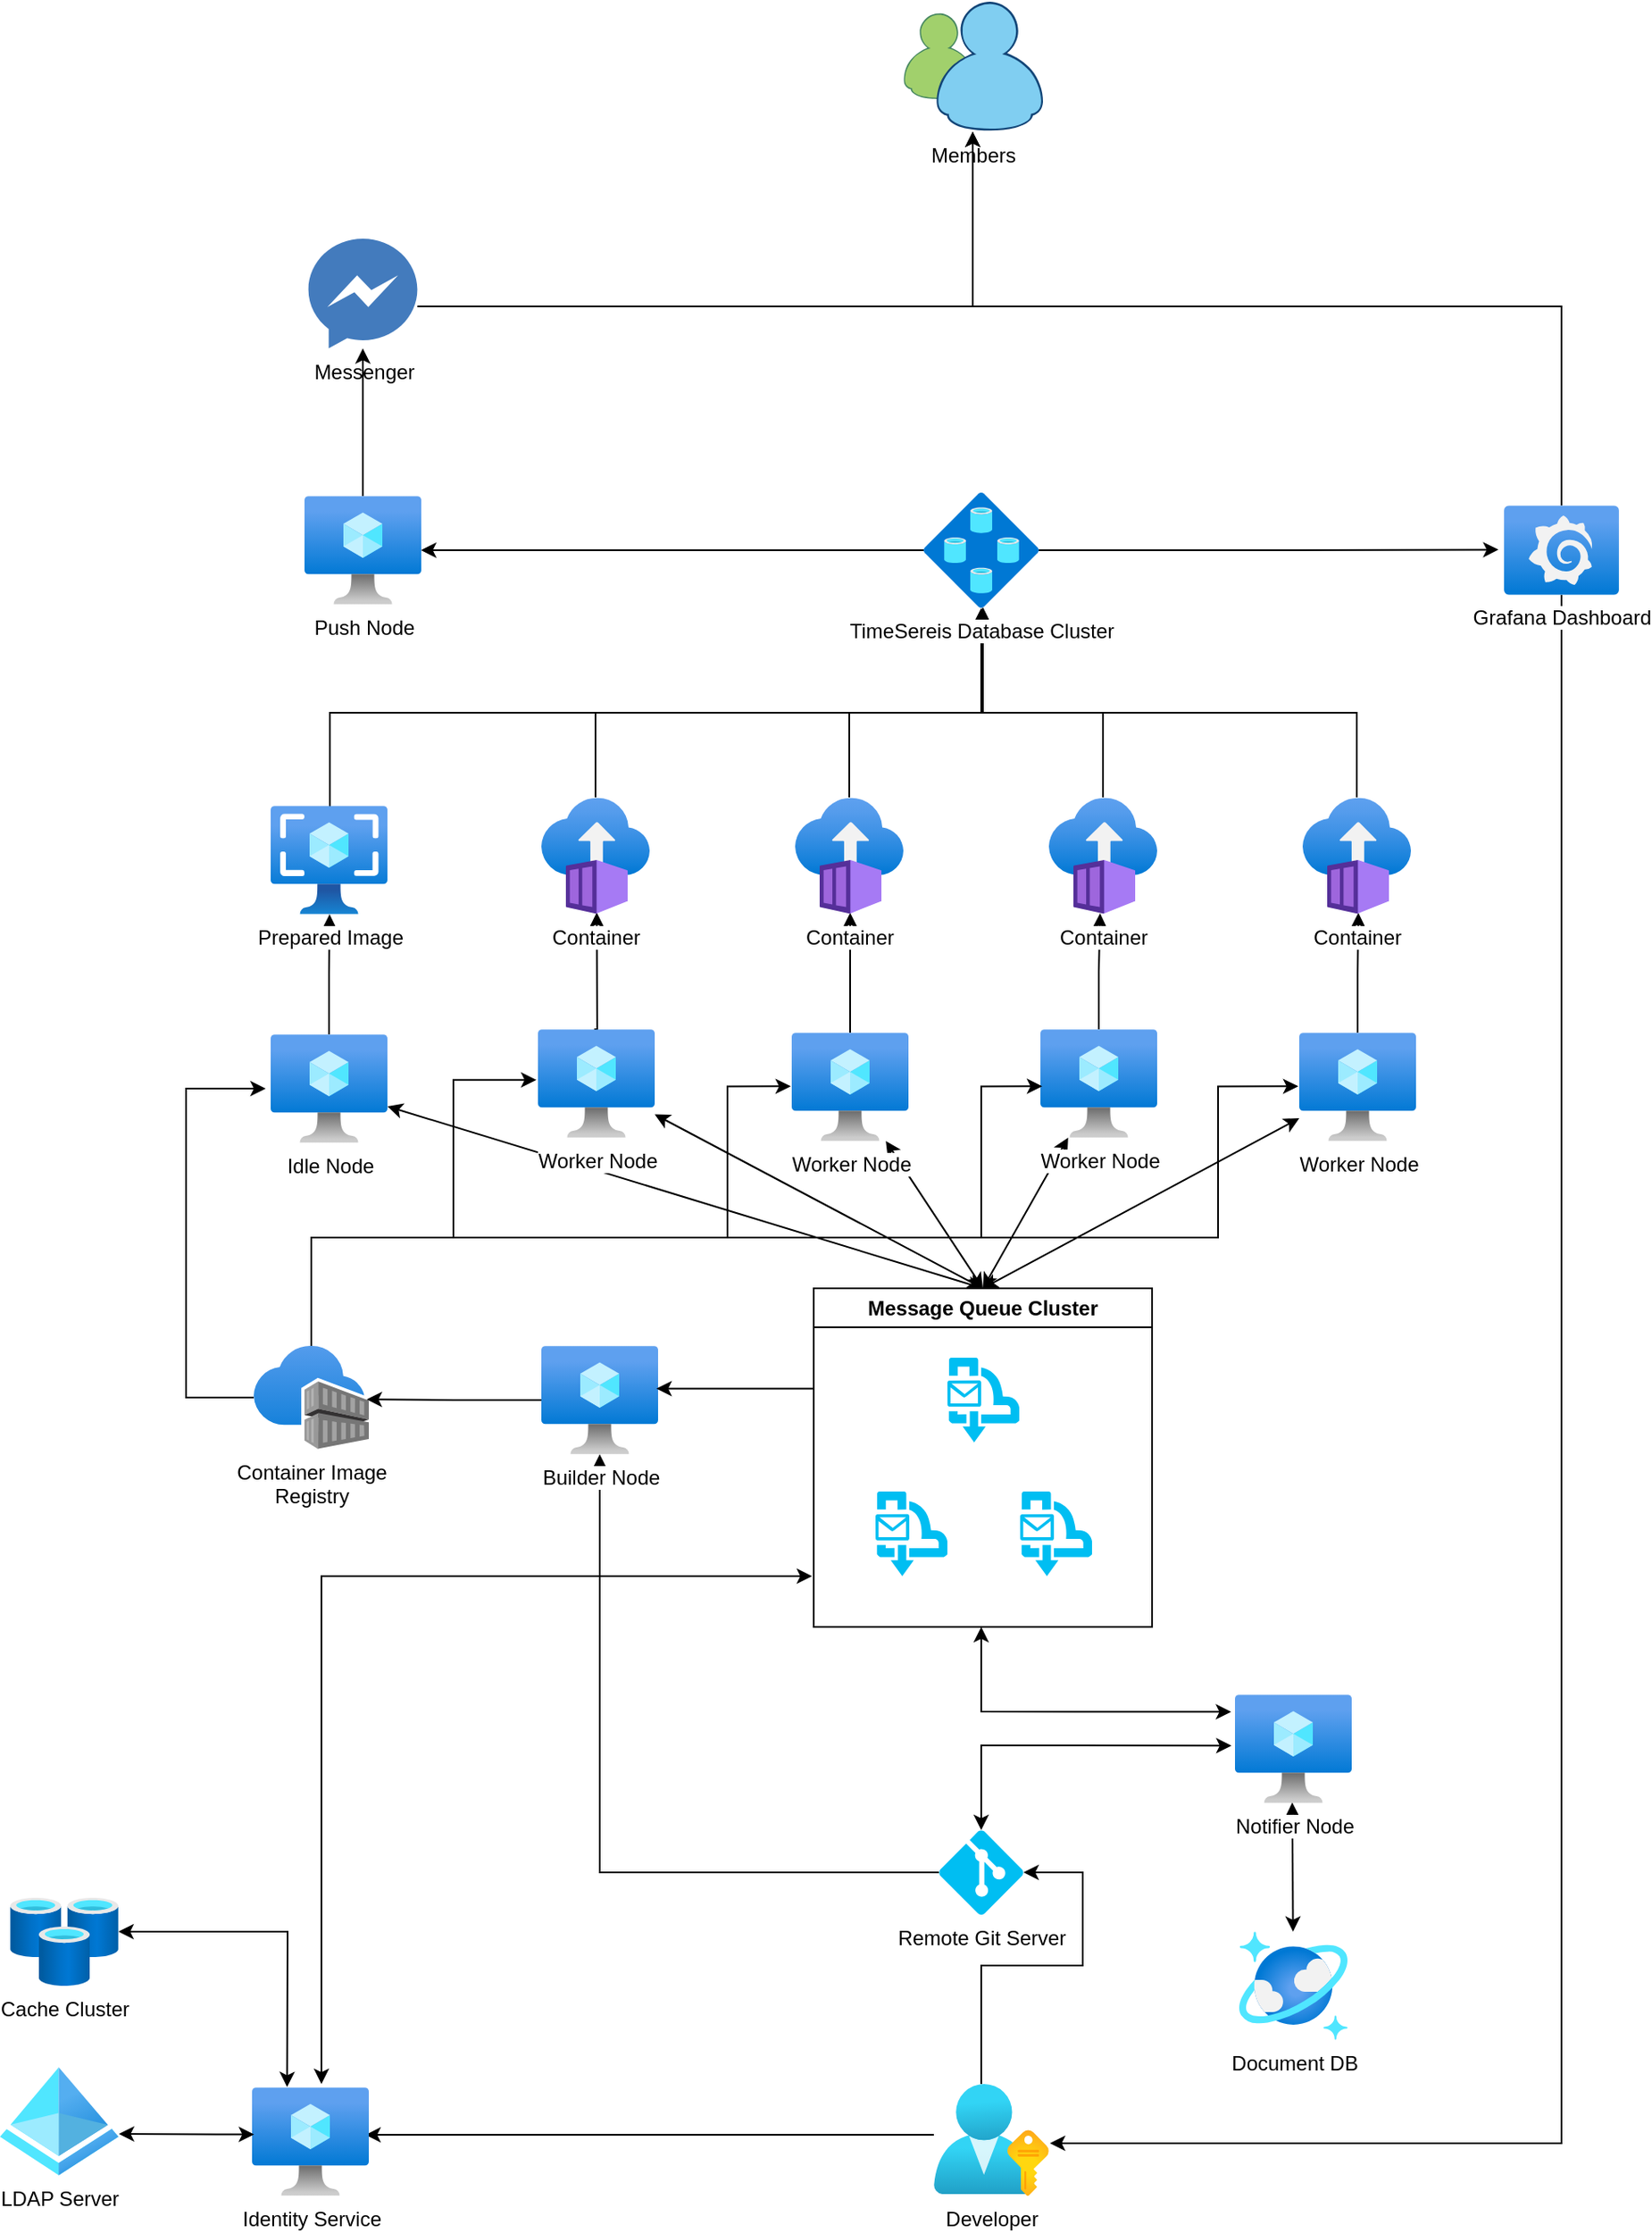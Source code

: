 <mxfile version="24.2.5" type="device">
  <diagram name="페이지-1" id="B5-qI4YDsCoRqFEUdCwZ">
    <mxGraphModel dx="1553" dy="2267" grid="1" gridSize="10" guides="1" tooltips="1" connect="1" arrows="1" fold="1" page="1" pageScale="1" pageWidth="827" pageHeight="1169" math="0" shadow="0">
      <root>
        <mxCell id="0" />
        <mxCell id="1" parent="0" />
        <mxCell id="a-zm8EkVUqHYpX8J8bkr-106" value="Push Node" style="image;aspect=fixed;html=1;points=[];align=center;fontSize=12;image=img/lib/azure2/compute/Virtual_Machine.svg;" vertex="1" parent="1">
          <mxGeometry x="270" y="112.0" width="69" height="64" as="geometry" />
        </mxCell>
        <mxCell id="a-zm8EkVUqHYpX8J8bkr-110" style="edgeStyle=orthogonalEdgeStyle;rounded=0;orthogonalLoop=1;jettySize=auto;html=1;" edge="1" parent="1" source="a-zm8EkVUqHYpX8J8bkr-106" target="a-zm8EkVUqHYpX8J8bkr-109">
          <mxGeometry relative="1" as="geometry">
            <mxPoint x="300" y="20" as="targetPoint" />
          </mxGeometry>
        </mxCell>
        <mxCell id="a-zm8EkVUqHYpX8J8bkr-112" style="edgeStyle=orthogonalEdgeStyle;rounded=0;orthogonalLoop=1;jettySize=auto;html=1;" edge="1" parent="1" source="a-zm8EkVUqHYpX8J8bkr-109" target="a-zm8EkVUqHYpX8J8bkr-111">
          <mxGeometry relative="1" as="geometry">
            <Array as="points">
              <mxPoint x="665" />
            </Array>
          </mxGeometry>
        </mxCell>
        <mxCell id="a-zm8EkVUqHYpX8J8bkr-103" value="" style="endArrow=classic;startArrow=classic;html=1;rounded=0;entryX=0.491;entryY=0.995;entryDx=0;entryDy=0;entryPerimeter=0;" edge="1" parent="1" source="a-zm8EkVUqHYpX8J8bkr-28" target="a-zm8EkVUqHYpX8J8bkr-100">
          <mxGeometry width="50" height="50" relative="1" as="geometry">
            <mxPoint x="892" y="754" as="sourcePoint" />
            <mxPoint x="892" y="774.711" as="targetPoint" />
          </mxGeometry>
        </mxCell>
        <mxCell id="a-zm8EkVUqHYpX8J8bkr-99" style="edgeStyle=orthogonalEdgeStyle;rounded=0;orthogonalLoop=1;jettySize=auto;html=1;" edge="1" parent="1" source="a-zm8EkVUqHYpX8J8bkr-30" target="a-zm8EkVUqHYpX8J8bkr-26">
          <mxGeometry relative="1" as="geometry" />
        </mxCell>
        <mxCell id="a-zm8EkVUqHYpX8J8bkr-98" style="edgeStyle=orthogonalEdgeStyle;rounded=0;orthogonalLoop=1;jettySize=auto;html=1;entryX=1.009;entryY=0.53;entryDx=0;entryDy=0;entryPerimeter=0;" edge="1" parent="1" source="a-zm8EkVUqHYpX8J8bkr-47" target="a-zm8EkVUqHYpX8J8bkr-68">
          <mxGeometry relative="1" as="geometry">
            <Array as="points">
              <mxPoint x="1013" y="1085" />
            </Array>
          </mxGeometry>
        </mxCell>
        <mxCell id="a-zm8EkVUqHYpX8J8bkr-97" style="edgeStyle=orthogonalEdgeStyle;rounded=0;orthogonalLoop=1;jettySize=auto;html=1;entryX=0.971;entryY=0.438;entryDx=0;entryDy=0;entryPerimeter=0;" edge="1" parent="1" source="a-zm8EkVUqHYpX8J8bkr-68" target="a-zm8EkVUqHYpX8J8bkr-60">
          <mxGeometry relative="1" as="geometry">
            <Array as="points">
              <mxPoint x="560" y="1080" />
              <mxPoint x="560" y="1080" />
            </Array>
          </mxGeometry>
        </mxCell>
        <mxCell id="a-zm8EkVUqHYpX8J8bkr-81" style="edgeStyle=orthogonalEdgeStyle;rounded=0;orthogonalLoop=1;jettySize=auto;html=1;entryX=0.5;entryY=1.001;entryDx=0;entryDy=0;entryPerimeter=0;" edge="1" parent="1" target="a-zm8EkVUqHYpX8J8bkr-42">
          <mxGeometry relative="1" as="geometry">
            <mxPoint x="284" y="310" as="sourcePoint" />
            <Array as="points">
              <mxPoint x="285" y="240" />
              <mxPoint x="670" y="240" />
            </Array>
          </mxGeometry>
        </mxCell>
        <mxCell id="a-zm8EkVUqHYpX8J8bkr-79" style="edgeStyle=orthogonalEdgeStyle;rounded=0;orthogonalLoop=1;jettySize=auto;html=1;entryX=0.505;entryY=1.001;entryDx=0;entryDy=0;entryPerimeter=0;" edge="1" parent="1" source="a-zm8EkVUqHYpX8J8bkr-74" target="a-zm8EkVUqHYpX8J8bkr-78">
          <mxGeometry relative="1" as="geometry" />
        </mxCell>
        <mxCell id="a-zm8EkVUqHYpX8J8bkr-77" value="" style="endArrow=classic;startArrow=classic;html=1;rounded=0;entryX=0.5;entryY=0;entryDx=0;entryDy=0;" edge="1" parent="1" source="a-zm8EkVUqHYpX8J8bkr-74" target="a-zm8EkVUqHYpX8J8bkr-22">
          <mxGeometry width="50" height="50" relative="1" as="geometry">
            <mxPoint x="284.5" y="544" as="sourcePoint" />
            <mxPoint x="284.5" y="564.711" as="targetPoint" />
          </mxGeometry>
        </mxCell>
        <mxCell id="a-zm8EkVUqHYpX8J8bkr-14" style="edgeStyle=orthogonalEdgeStyle;rounded=0;orthogonalLoop=1;jettySize=auto;html=1;entryX=0.531;entryY=0.986;entryDx=0;entryDy=0;entryPerimeter=0;" edge="1" parent="1">
          <mxGeometry relative="1" as="geometry">
            <mxPoint x="441.25" y="427" as="sourcePoint" />
            <mxPoint x="442.734" y="358.034" as="targetPoint" />
            <Array as="points">
              <mxPoint x="443" y="428" />
              <mxPoint x="443" y="393" />
            </Array>
          </mxGeometry>
        </mxCell>
        <mxCell id="a-zm8EkVUqHYpX8J8bkr-15" style="edgeStyle=orthogonalEdgeStyle;rounded=0;orthogonalLoop=1;jettySize=auto;html=1;entryX=0.509;entryY=0.988;entryDx=0;entryDy=0;entryPerimeter=0;" edge="1" parent="1" source="a-zm8EkVUqHYpX8J8bkr-11" target="a-zm8EkVUqHYpX8J8bkr-3">
          <mxGeometry relative="1" as="geometry" />
        </mxCell>
        <mxCell id="a-zm8EkVUqHYpX8J8bkr-16" style="edgeStyle=orthogonalEdgeStyle;rounded=0;orthogonalLoop=1;jettySize=auto;html=1;entryX=0.473;entryY=0.993;entryDx=0;entryDy=0;entryPerimeter=0;" edge="1" parent="1" source="a-zm8EkVUqHYpX8J8bkr-12" target="a-zm8EkVUqHYpX8J8bkr-4">
          <mxGeometry relative="1" as="geometry" />
        </mxCell>
        <mxCell id="a-zm8EkVUqHYpX8J8bkr-17" style="edgeStyle=orthogonalEdgeStyle;rounded=0;orthogonalLoop=1;jettySize=auto;html=1;entryX=0.515;entryY=0.988;entryDx=0;entryDy=0;entryPerimeter=0;" edge="1" parent="1" source="a-zm8EkVUqHYpX8J8bkr-13" target="a-zm8EkVUqHYpX8J8bkr-5">
          <mxGeometry relative="1" as="geometry" />
        </mxCell>
        <mxCell id="a-zm8EkVUqHYpX8J8bkr-59" value="" style="endArrow=classic;startArrow=classic;html=1;rounded=0;entryX=0.3;entryY=-0.003;entryDx=0;entryDy=0;entryPerimeter=0;" edge="1" parent="1" target="a-zm8EkVUqHYpX8J8bkr-60">
          <mxGeometry width="50" height="50" relative="1" as="geometry">
            <mxPoint x="160" y="960" as="sourcePoint" />
            <mxPoint x="105" y="903" as="targetPoint" />
            <Array as="points">
              <mxPoint x="260" y="960" />
            </Array>
          </mxGeometry>
        </mxCell>
        <mxCell id="a-zm8EkVUqHYpX8J8bkr-38" value="" style="endArrow=classic;startArrow=classic;html=1;rounded=0;entryX=0.5;entryY=0;entryDx=0;entryDy=0;" edge="1" parent="1" source="a-zm8EkVUqHYpX8J8bkr-10" target="a-zm8EkVUqHYpX8J8bkr-22">
          <mxGeometry width="50" height="50" relative="1" as="geometry">
            <mxPoint x="442.5" y="541" as="sourcePoint" />
            <mxPoint x="442.5" y="561.711" as="targetPoint" />
          </mxGeometry>
        </mxCell>
        <mxCell id="a-zm8EkVUqHYpX8J8bkr-39" value="" style="endArrow=classic;startArrow=classic;html=1;rounded=0;entryX=0.5;entryY=0;entryDx=0;entryDy=0;" edge="1" parent="1" source="a-zm8EkVUqHYpX8J8bkr-11" target="a-zm8EkVUqHYpX8J8bkr-22">
          <mxGeometry width="50" height="50" relative="1" as="geometry">
            <mxPoint x="592.5" y="543" as="sourcePoint" />
            <mxPoint x="592.5" y="563.711" as="targetPoint" />
          </mxGeometry>
        </mxCell>
        <mxCell id="a-zm8EkVUqHYpX8J8bkr-40" value="" style="endArrow=classic;startArrow=classic;html=1;rounded=0;entryX=0.5;entryY=0;entryDx=0;entryDy=0;" edge="1" parent="1" source="a-zm8EkVUqHYpX8J8bkr-12" target="a-zm8EkVUqHYpX8J8bkr-22">
          <mxGeometry width="50" height="50" relative="1" as="geometry">
            <mxPoint x="739.5" y="541" as="sourcePoint" />
            <mxPoint x="739.5" y="561.711" as="targetPoint" />
          </mxGeometry>
        </mxCell>
        <mxCell id="a-zm8EkVUqHYpX8J8bkr-41" value="" style="endArrow=classic;startArrow=classic;html=1;rounded=0;entryX=0.5;entryY=0;entryDx=0;entryDy=0;" edge="1" parent="1" source="a-zm8EkVUqHYpX8J8bkr-13" target="a-zm8EkVUqHYpX8J8bkr-22">
          <mxGeometry width="50" height="50" relative="1" as="geometry">
            <mxPoint x="892.5" y="543" as="sourcePoint" />
            <mxPoint x="892.5" y="563.711" as="targetPoint" />
          </mxGeometry>
        </mxCell>
        <mxCell id="a-zm8EkVUqHYpX8J8bkr-1" value="Container Image&lt;br&gt;Registry" style="image;aspect=fixed;html=1;points=[];align=center;fontSize=12;image=img/lib/azure2/containers/Container_Registries.svg;" vertex="1" parent="1">
          <mxGeometry x="240" y="614" width="68" height="61" as="geometry" />
        </mxCell>
        <mxCell id="a-zm8EkVUqHYpX8J8bkr-43" style="edgeStyle=orthogonalEdgeStyle;rounded=0;orthogonalLoop=1;jettySize=auto;html=1;" edge="1" parent="1" source="a-zm8EkVUqHYpX8J8bkr-2" target="a-zm8EkVUqHYpX8J8bkr-42">
          <mxGeometry relative="1" as="geometry">
            <Array as="points">
              <mxPoint x="442" y="240" />
              <mxPoint x="671" y="240" />
            </Array>
          </mxGeometry>
        </mxCell>
        <mxCell id="a-zm8EkVUqHYpX8J8bkr-2" value="Container" style="image;aspect=fixed;html=1;points=[];align=center;fontSize=12;image=img/lib/azure2/containers/Container_Instances.svg;" vertex="1" parent="1">
          <mxGeometry x="410" y="290" width="64" height="69" as="geometry" />
        </mxCell>
        <mxCell id="a-zm8EkVUqHYpX8J8bkr-44" style="edgeStyle=orthogonalEdgeStyle;rounded=0;orthogonalLoop=1;jettySize=auto;html=1;" edge="1" parent="1" source="a-zm8EkVUqHYpX8J8bkr-3" target="a-zm8EkVUqHYpX8J8bkr-42">
          <mxGeometry relative="1" as="geometry">
            <Array as="points">
              <mxPoint x="592" y="240" />
              <mxPoint x="671" y="240" />
            </Array>
          </mxGeometry>
        </mxCell>
        <mxCell id="a-zm8EkVUqHYpX8J8bkr-3" value="Container" style="image;aspect=fixed;html=1;points=[];align=center;fontSize=12;image=img/lib/azure2/containers/Container_Instances.svg;" vertex="1" parent="1">
          <mxGeometry x="560" y="290" width="64" height="69" as="geometry" />
        </mxCell>
        <mxCell id="a-zm8EkVUqHYpX8J8bkr-45" style="edgeStyle=orthogonalEdgeStyle;rounded=0;orthogonalLoop=1;jettySize=auto;html=1;" edge="1" parent="1" source="a-zm8EkVUqHYpX8J8bkr-4" target="a-zm8EkVUqHYpX8J8bkr-42">
          <mxGeometry relative="1" as="geometry">
            <Array as="points">
              <mxPoint x="742" y="240" />
              <mxPoint x="671" y="240" />
            </Array>
          </mxGeometry>
        </mxCell>
        <mxCell id="a-zm8EkVUqHYpX8J8bkr-4" value="Container" style="image;aspect=fixed;html=1;points=[];align=center;fontSize=12;image=img/lib/azure2/containers/Container_Instances.svg;" vertex="1" parent="1">
          <mxGeometry x="710" y="290" width="64" height="69" as="geometry" />
        </mxCell>
        <mxCell id="a-zm8EkVUqHYpX8J8bkr-46" style="edgeStyle=orthogonalEdgeStyle;rounded=0;orthogonalLoop=1;jettySize=auto;html=1;" edge="1" parent="1" source="a-zm8EkVUqHYpX8J8bkr-5" target="a-zm8EkVUqHYpX8J8bkr-42">
          <mxGeometry relative="1" as="geometry">
            <Array as="points">
              <mxPoint x="892" y="240" />
              <mxPoint x="671" y="240" />
            </Array>
          </mxGeometry>
        </mxCell>
        <mxCell id="a-zm8EkVUqHYpX8J8bkr-5" value="Container" style="image;aspect=fixed;html=1;points=[];align=center;fontSize=12;image=img/lib/azure2/containers/Container_Instances.svg;" vertex="1" parent="1">
          <mxGeometry x="860" y="290" width="64" height="69" as="geometry" />
        </mxCell>
        <mxCell id="a-zm8EkVUqHYpX8J8bkr-10" value="Worker Node" style="image;aspect=fixed;html=1;points=[];align=center;fontSize=12;image=img/lib/azure2/compute/Virtual_Machine.svg;" vertex="1" parent="1">
          <mxGeometry x="408" y="427" width="69" height="64" as="geometry" />
        </mxCell>
        <mxCell id="a-zm8EkVUqHYpX8J8bkr-11" value="Worker Node" style="image;aspect=fixed;html=1;points=[];align=center;fontSize=12;image=img/lib/azure2/compute/Virtual_Machine.svg;" vertex="1" parent="1">
          <mxGeometry x="558" y="429" width="69" height="64" as="geometry" />
        </mxCell>
        <mxCell id="a-zm8EkVUqHYpX8J8bkr-13" value="Worker Node" style="image;aspect=fixed;html=1;points=[];align=center;fontSize=12;image=img/lib/azure2/compute/Virtual_Machine.svg;" vertex="1" parent="1">
          <mxGeometry x="858" y="429" width="69" height="64" as="geometry" />
        </mxCell>
        <mxCell id="a-zm8EkVUqHYpX8J8bkr-12" value="Worker Node" style="image;aspect=fixed;html=1;points=[];align=center;fontSize=12;image=img/lib/azure2/compute/Virtual_Machine.svg;" vertex="1" parent="1">
          <mxGeometry x="705" y="427" width="69" height="64" as="geometry" />
        </mxCell>
        <mxCell id="a-zm8EkVUqHYpX8J8bkr-22" value="Message Queue Cluster" style="swimlane;whiteSpace=wrap;html=1;" vertex="1" parent="1">
          <mxGeometry x="571" y="580" width="200" height="200" as="geometry" />
        </mxCell>
        <mxCell id="a-zm8EkVUqHYpX8J8bkr-23" value="" style="verticalLabelPosition=bottom;html=1;verticalAlign=top;align=center;strokeColor=none;fillColor=#00BEF2;shape=mxgraph.azure.service_bus_queues;pointerEvents=1;" vertex="1" parent="a-zm8EkVUqHYpX8J8bkr-22">
          <mxGeometry x="79" y="41" width="42.5" height="50" as="geometry" />
        </mxCell>
        <mxCell id="a-zm8EkVUqHYpX8J8bkr-24" value="" style="verticalLabelPosition=bottom;html=1;verticalAlign=top;align=center;strokeColor=none;fillColor=#00BEF2;shape=mxgraph.azure.service_bus_queues;pointerEvents=1;" vertex="1" parent="a-zm8EkVUqHYpX8J8bkr-22">
          <mxGeometry x="36.5" y="120" width="42.5" height="50" as="geometry" />
        </mxCell>
        <mxCell id="a-zm8EkVUqHYpX8J8bkr-25" value="" style="verticalLabelPosition=bottom;html=1;verticalAlign=top;align=center;strokeColor=none;fillColor=#00BEF2;shape=mxgraph.azure.service_bus_queues;pointerEvents=1;" vertex="1" parent="a-zm8EkVUqHYpX8J8bkr-22">
          <mxGeometry x="122" y="120" width="42.5" height="50" as="geometry" />
        </mxCell>
        <mxCell id="a-zm8EkVUqHYpX8J8bkr-26" value="Builder Node" style="image;aspect=fixed;html=1;points=[];align=center;fontSize=12;image=img/lib/azure2/compute/Virtual_Machine.svg;" vertex="1" parent="1">
          <mxGeometry x="410" y="614" width="69" height="64" as="geometry" />
        </mxCell>
        <mxCell id="a-zm8EkVUqHYpX8J8bkr-28" value="Document DB" style="image;aspect=fixed;html=1;points=[];align=center;fontSize=12;image=img/lib/azure2/databases/Azure_Cosmos_DB.svg;" vertex="1" parent="1">
          <mxGeometry x="822.5" y="960" width="64" height="64" as="geometry" />
        </mxCell>
        <mxCell id="a-zm8EkVUqHYpX8J8bkr-33" style="edgeStyle=orthogonalEdgeStyle;rounded=0;orthogonalLoop=1;jettySize=auto;html=1;entryX=0.982;entryY=0.518;entryDx=0;entryDy=0;entryPerimeter=0;" edge="1" parent="1" source="a-zm8EkVUqHYpX8J8bkr-26" target="a-zm8EkVUqHYpX8J8bkr-1">
          <mxGeometry relative="1" as="geometry" />
        </mxCell>
        <mxCell id="a-zm8EkVUqHYpX8J8bkr-34" style="edgeStyle=orthogonalEdgeStyle;rounded=0;orthogonalLoop=1;jettySize=auto;html=1;entryX=0.986;entryY=0.394;entryDx=0;entryDy=0;entryPerimeter=0;" edge="1" parent="1" source="a-zm8EkVUqHYpX8J8bkr-22" target="a-zm8EkVUqHYpX8J8bkr-26">
          <mxGeometry relative="1" as="geometry">
            <Array as="points">
              <mxPoint x="525" y="640" />
            </Array>
          </mxGeometry>
        </mxCell>
        <mxCell id="a-zm8EkVUqHYpX8J8bkr-42" value="TimeSereis Database Cluster" style="image;aspect=fixed;html=1;points=[];align=center;fontSize=12;image=img/lib/azure2/databases/SQL_Elastic_Pools.svg;" vertex="1" parent="1">
          <mxGeometry x="636" y="110" width="68" height="68" as="geometry" />
        </mxCell>
        <mxCell id="a-zm8EkVUqHYpX8J8bkr-114" style="edgeStyle=orthogonalEdgeStyle;rounded=0;orthogonalLoop=1;jettySize=auto;html=1;" edge="1" parent="1" source="a-zm8EkVUqHYpX8J8bkr-47" target="a-zm8EkVUqHYpX8J8bkr-111">
          <mxGeometry relative="1" as="geometry">
            <Array as="points">
              <mxPoint x="1013" />
              <mxPoint x="665" />
            </Array>
          </mxGeometry>
        </mxCell>
        <mxCell id="a-zm8EkVUqHYpX8J8bkr-47" value="Grafana Dashboard" style="image;aspect=fixed;html=1;points=[];align=center;fontSize=12;image=img/lib/azure2/other/Grafana.svg;" vertex="1" parent="1">
          <mxGeometry x="979" y="117.6" width="68" height="52.8" as="geometry" />
        </mxCell>
        <mxCell id="a-zm8EkVUqHYpX8J8bkr-56" value="LDAP Server" style="image;aspect=fixed;html=1;points=[];align=center;fontSize=12;image=img/lib/azure2/identity/Azure_Active_Directory.svg;" vertex="1" parent="1">
          <mxGeometry x="90" y="1040" width="70" height="64" as="geometry" />
        </mxCell>
        <mxCell id="a-zm8EkVUqHYpX8J8bkr-58" value="Cache Cluster" style="image;aspect=fixed;html=1;points=[];align=center;fontSize=12;image=img/lib/azure2/databases/Cache_Redis.svg;" vertex="1" parent="1">
          <mxGeometry x="96" y="940" width="64" height="52" as="geometry" />
        </mxCell>
        <mxCell id="a-zm8EkVUqHYpX8J8bkr-60" value="Identity Service" style="image;aspect=fixed;html=1;points=[];align=center;fontSize=12;image=img/lib/azure2/compute/Virtual_Machine.svg;" vertex="1" parent="1">
          <mxGeometry x="239" y="1052" width="69" height="64" as="geometry" />
        </mxCell>
        <mxCell id="a-zm8EkVUqHYpX8J8bkr-62" value="" style="endArrow=classic;startArrow=classic;html=1;rounded=0;entryX=1.004;entryY=0.617;entryDx=0;entryDy=0;entryPerimeter=0;exitX=0.017;exitY=0.434;exitDx=0;exitDy=0;exitPerimeter=0;" edge="1" parent="1" source="a-zm8EkVUqHYpX8J8bkr-60" target="a-zm8EkVUqHYpX8J8bkr-56">
          <mxGeometry width="50" height="50" relative="1" as="geometry">
            <mxPoint x="169.289" y="949" as="sourcePoint" />
            <mxPoint x="169.289" y="899" as="targetPoint" />
          </mxGeometry>
        </mxCell>
        <mxCell id="a-zm8EkVUqHYpX8J8bkr-63" value="" style="endArrow=classic;startArrow=classic;html=1;rounded=0;" edge="1" parent="1">
          <mxGeometry width="50" height="50" relative="1" as="geometry">
            <mxPoint x="280" y="1050" as="sourcePoint" />
            <mxPoint x="570" y="750" as="targetPoint" />
            <Array as="points">
              <mxPoint x="280" y="880" />
              <mxPoint x="280" y="750" />
            </Array>
          </mxGeometry>
        </mxCell>
        <mxCell id="a-zm8EkVUqHYpX8J8bkr-64" style="edgeStyle=orthogonalEdgeStyle;rounded=0;orthogonalLoop=1;jettySize=auto;html=1;entryX=-0.014;entryY=0.467;entryDx=0;entryDy=0;entryPerimeter=0;" edge="1" parent="1" source="a-zm8EkVUqHYpX8J8bkr-1" target="a-zm8EkVUqHYpX8J8bkr-10">
          <mxGeometry relative="1" as="geometry">
            <Array as="points">
              <mxPoint x="274" y="550" />
              <mxPoint x="358" y="550" />
              <mxPoint x="358" y="457" />
            </Array>
          </mxGeometry>
        </mxCell>
        <mxCell id="a-zm8EkVUqHYpX8J8bkr-65" style="edgeStyle=orthogonalEdgeStyle;rounded=0;orthogonalLoop=1;jettySize=auto;html=1;entryX=-0.008;entryY=0.495;entryDx=0;entryDy=0;entryPerimeter=0;" edge="1" parent="1" source="a-zm8EkVUqHYpX8J8bkr-1" target="a-zm8EkVUqHYpX8J8bkr-11">
          <mxGeometry relative="1" as="geometry">
            <Array as="points">
              <mxPoint x="274" y="550" />
              <mxPoint x="520" y="550" />
              <mxPoint x="520" y="461" />
            </Array>
          </mxGeometry>
        </mxCell>
        <mxCell id="a-zm8EkVUqHYpX8J8bkr-66" style="edgeStyle=orthogonalEdgeStyle;rounded=0;orthogonalLoop=1;jettySize=auto;html=1;entryX=0.015;entryY=0.526;entryDx=0;entryDy=0;entryPerimeter=0;" edge="1" parent="1" source="a-zm8EkVUqHYpX8J8bkr-1" target="a-zm8EkVUqHYpX8J8bkr-12">
          <mxGeometry relative="1" as="geometry">
            <Array as="points">
              <mxPoint x="274" y="550" />
              <mxPoint x="670" y="550" />
              <mxPoint x="670" y="461" />
            </Array>
          </mxGeometry>
        </mxCell>
        <mxCell id="a-zm8EkVUqHYpX8J8bkr-67" style="edgeStyle=orthogonalEdgeStyle;rounded=0;orthogonalLoop=1;jettySize=auto;html=1;entryX=-0.008;entryY=0.495;entryDx=0;entryDy=0;entryPerimeter=0;" edge="1" parent="1" source="a-zm8EkVUqHYpX8J8bkr-1" target="a-zm8EkVUqHYpX8J8bkr-13">
          <mxGeometry relative="1" as="geometry">
            <Array as="points">
              <mxPoint x="274" y="550" />
              <mxPoint x="810" y="550" />
              <mxPoint x="810" y="461" />
            </Array>
          </mxGeometry>
        </mxCell>
        <mxCell id="a-zm8EkVUqHYpX8J8bkr-68" value="Developer" style="image;aspect=fixed;html=1;points=[];align=center;fontSize=12;image=img/lib/azure2/azure_stack/User_Subscriptions.svg;" vertex="1" parent="1">
          <mxGeometry x="642" y="1050" width="68" height="66" as="geometry" />
        </mxCell>
        <mxCell id="a-zm8EkVUqHYpX8J8bkr-74" value="Idle Node" style="image;aspect=fixed;html=1;points=[];align=center;fontSize=12;image=img/lib/azure2/compute/Virtual_Machine.svg;" vertex="1" parent="1">
          <mxGeometry x="250" y="430" width="69" height="64" as="geometry" />
        </mxCell>
        <mxCell id="a-zm8EkVUqHYpX8J8bkr-78" value="Prepared Image" style="image;aspect=fixed;html=1;points=[];align=center;fontSize=12;image=img/lib/azure2/compute/Images.svg;" vertex="1" parent="1">
          <mxGeometry x="250" y="295" width="69" height="64" as="geometry" />
        </mxCell>
        <mxCell id="a-zm8EkVUqHYpX8J8bkr-80" style="edgeStyle=orthogonalEdgeStyle;rounded=0;orthogonalLoop=1;jettySize=auto;html=1;entryX=-0.043;entryY=0.5;entryDx=0;entryDy=0;entryPerimeter=0;" edge="1" parent="1" source="a-zm8EkVUqHYpX8J8bkr-1" target="a-zm8EkVUqHYpX8J8bkr-74">
          <mxGeometry relative="1" as="geometry">
            <Array as="points">
              <mxPoint x="200" y="645" />
              <mxPoint x="200" y="462" />
            </Array>
          </mxGeometry>
        </mxCell>
        <mxCell id="a-zm8EkVUqHYpX8J8bkr-30" value="Remote Git Server" style="verticalLabelPosition=bottom;html=1;verticalAlign=top;align=center;strokeColor=none;fillColor=#00BEF2;shape=mxgraph.azure.git_repository;" vertex="1" parent="1">
          <mxGeometry x="645" y="900" width="50" height="50" as="geometry" />
        </mxCell>
        <mxCell id="a-zm8EkVUqHYpX8J8bkr-93" style="edgeStyle=orthogonalEdgeStyle;rounded=0;orthogonalLoop=1;jettySize=auto;html=1;entryX=1;entryY=0.5;entryDx=0;entryDy=0;entryPerimeter=0;" edge="1" parent="1" source="a-zm8EkVUqHYpX8J8bkr-68" target="a-zm8EkVUqHYpX8J8bkr-30">
          <mxGeometry relative="1" as="geometry">
            <mxPoint x="720" y="870" as="targetPoint" />
            <Array as="points">
              <mxPoint x="670" y="980" />
              <mxPoint x="730" y="980" />
              <mxPoint x="730" y="925" />
            </Array>
          </mxGeometry>
        </mxCell>
        <mxCell id="a-zm8EkVUqHYpX8J8bkr-100" value="Notifier Node" style="image;aspect=fixed;html=1;points=[];align=center;fontSize=12;image=img/lib/azure2/compute/Virtual_Machine.svg;" vertex="1" parent="1">
          <mxGeometry x="820" y="820" width="69" height="64" as="geometry" />
        </mxCell>
        <mxCell id="a-zm8EkVUqHYpX8J8bkr-102" value="" style="endArrow=classic;startArrow=classic;html=1;rounded=0;entryX=0.5;entryY=0;entryDx=0;entryDy=0;entryPerimeter=0;exitX=-0.03;exitY=0.471;exitDx=0;exitDy=0;exitPerimeter=0;" edge="1" parent="1" source="a-zm8EkVUqHYpX8J8bkr-100">
          <mxGeometry width="50" height="50" relative="1" as="geometry">
            <mxPoint x="858" y="851.69" as="sourcePoint" />
            <mxPoint x="670" y="900" as="targetPoint" />
            <Array as="points">
              <mxPoint x="670" y="850" />
            </Array>
          </mxGeometry>
        </mxCell>
        <mxCell id="a-zm8EkVUqHYpX8J8bkr-105" value="" style="endArrow=classic;startArrow=classic;html=1;rounded=0;exitX=-0.033;exitY=0.159;exitDx=0;exitDy=0;exitPerimeter=0;" edge="1" parent="1" source="a-zm8EkVUqHYpX8J8bkr-100">
          <mxGeometry width="50" height="50" relative="1" as="geometry">
            <mxPoint x="927" y="902" as="sourcePoint" />
            <mxPoint x="670" y="780" as="targetPoint" />
            <Array as="points">
              <mxPoint x="670" y="830" />
            </Array>
          </mxGeometry>
        </mxCell>
        <mxCell id="a-zm8EkVUqHYpX8J8bkr-107" style="edgeStyle=orthogonalEdgeStyle;rounded=0;orthogonalLoop=1;jettySize=auto;html=1;entryX=0.998;entryY=0.5;entryDx=0;entryDy=0;entryPerimeter=0;" edge="1" parent="1" source="a-zm8EkVUqHYpX8J8bkr-42" target="a-zm8EkVUqHYpX8J8bkr-106">
          <mxGeometry relative="1" as="geometry" />
        </mxCell>
        <mxCell id="a-zm8EkVUqHYpX8J8bkr-109" value="Messenger" style="dashed=0;outlineConnect=0;html=1;align=center;labelPosition=center;verticalLabelPosition=bottom;verticalAlign=top;shape=mxgraph.weblogos.messenger_2" vertex="1" parent="1">
          <mxGeometry x="272.3" y="-40" width="64.4" height="64.8" as="geometry" />
        </mxCell>
        <mxCell id="a-zm8EkVUqHYpX8J8bkr-111" value="Members" style="dashed=0;outlineConnect=0;html=1;align=center;labelPosition=center;verticalLabelPosition=bottom;verticalAlign=top;shape=mxgraph.weblogos.messenger" vertex="1" parent="1">
          <mxGeometry x="624" y="-180" width="82.6" height="76.8" as="geometry" />
        </mxCell>
        <mxCell id="a-zm8EkVUqHYpX8J8bkr-115" style="edgeStyle=orthogonalEdgeStyle;rounded=0;orthogonalLoop=1;jettySize=auto;html=1;entryX=-0.048;entryY=0.494;entryDx=0;entryDy=0;entryPerimeter=0;" edge="1" parent="1" source="a-zm8EkVUqHYpX8J8bkr-42" target="a-zm8EkVUqHYpX8J8bkr-47">
          <mxGeometry relative="1" as="geometry" />
        </mxCell>
      </root>
    </mxGraphModel>
  </diagram>
</mxfile>
